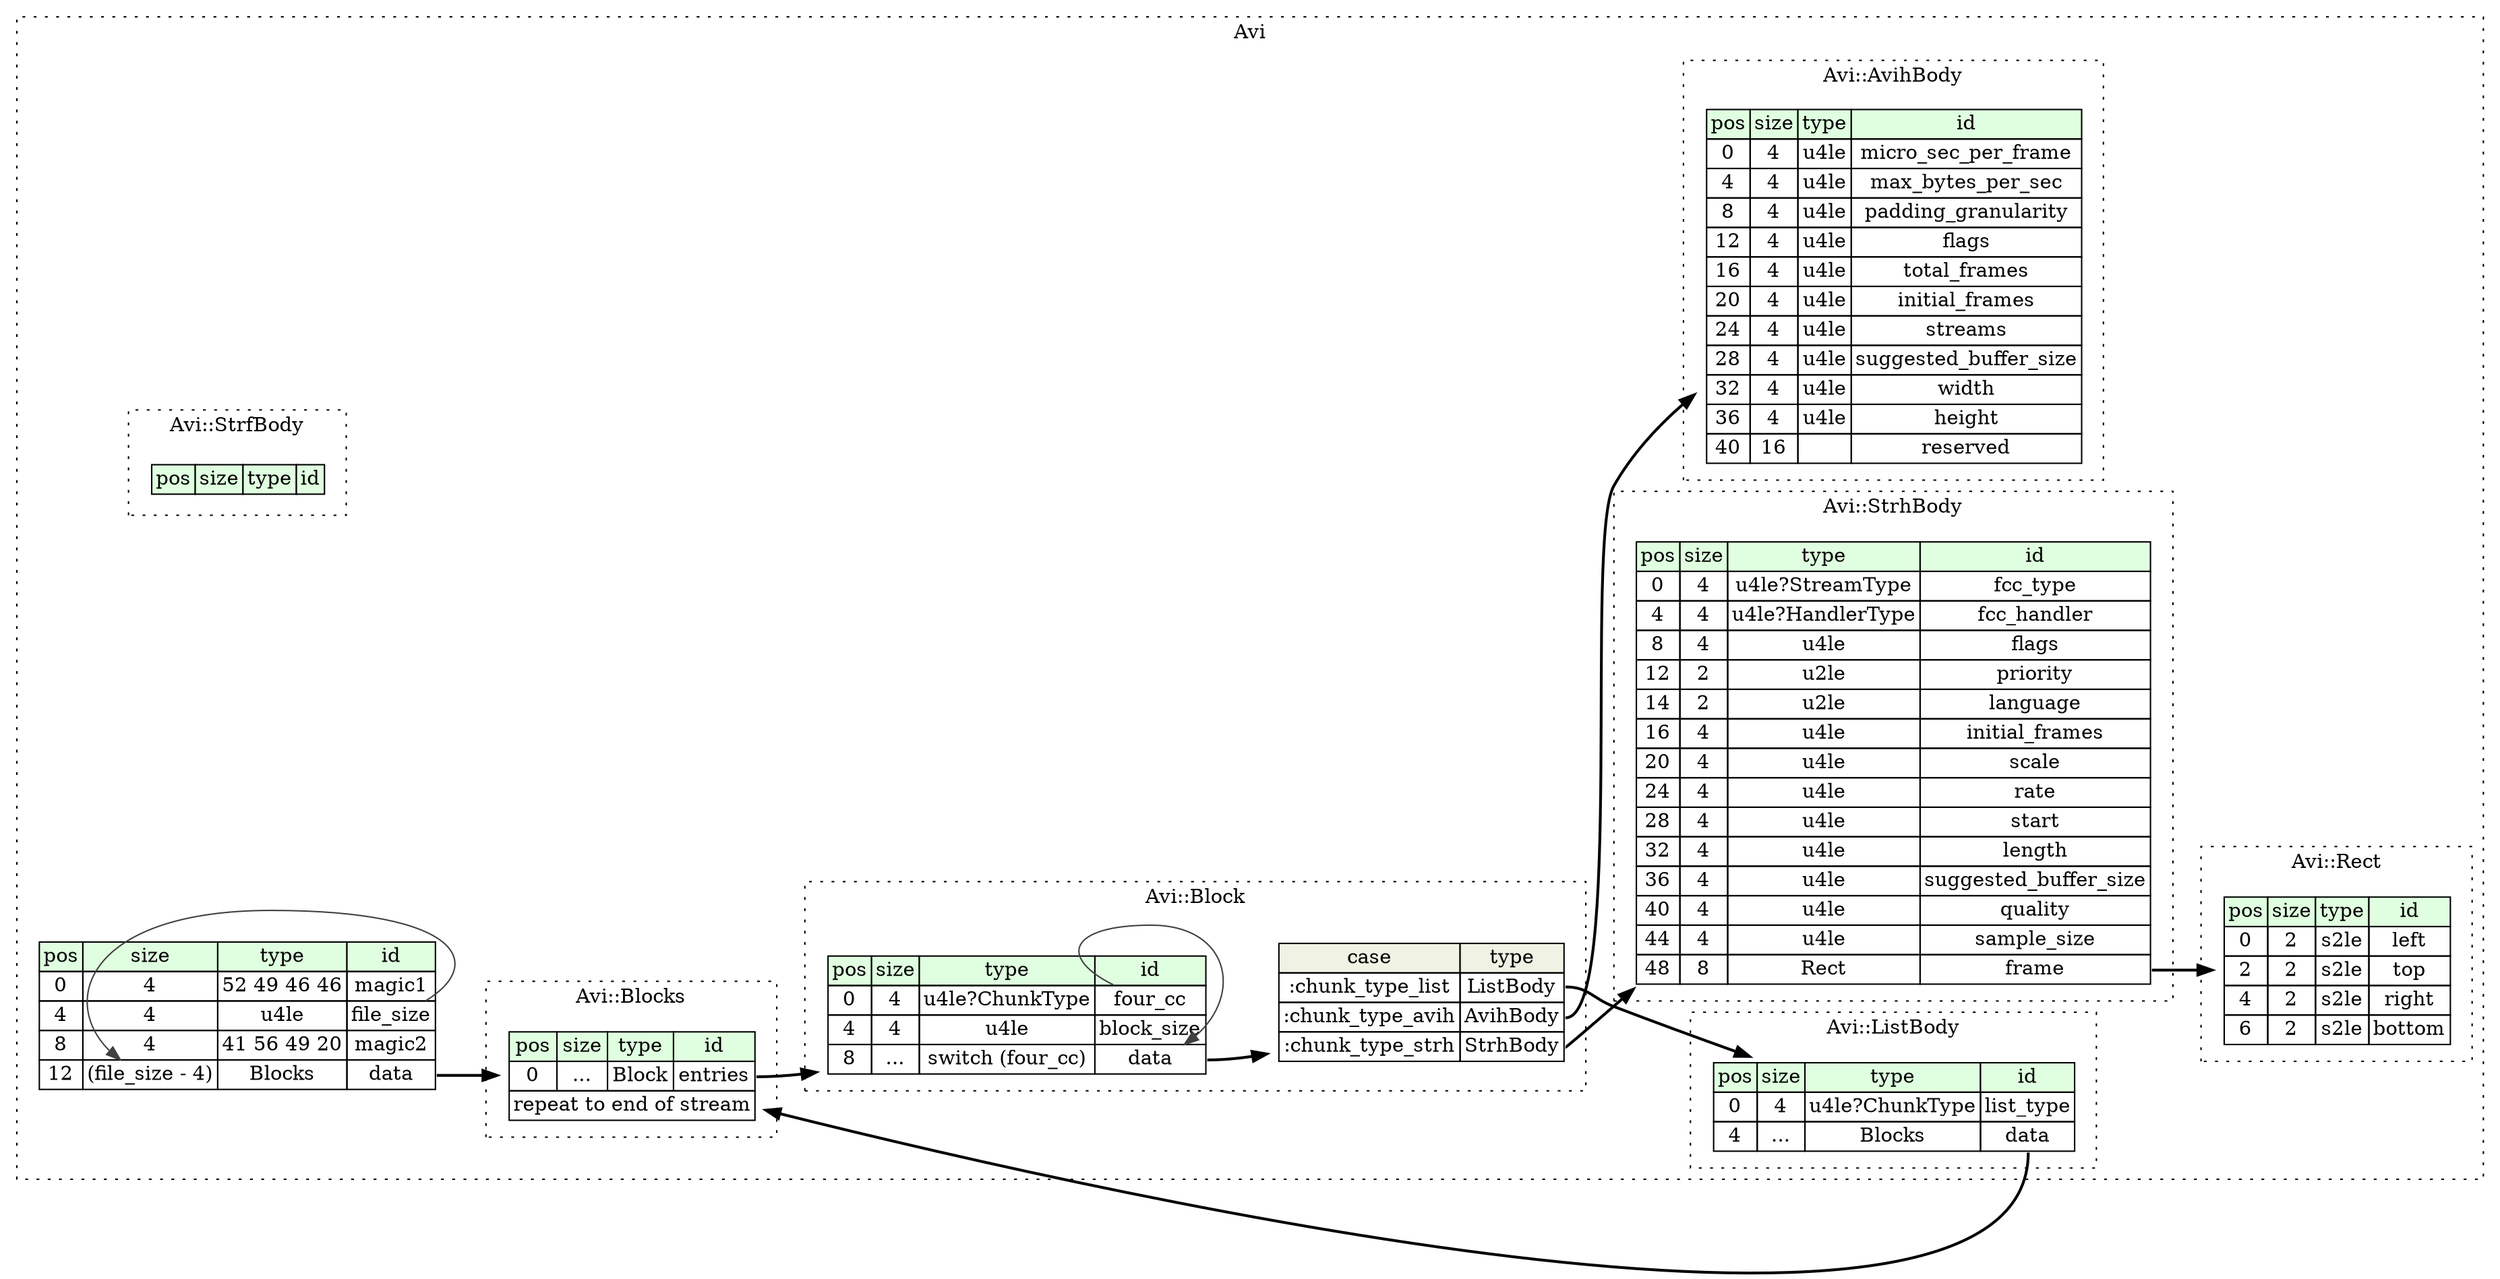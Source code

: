 digraph {
	rankdir=LR;
	node [shape=plaintext];
	subgraph cluster__avi {
		label="Avi";
		graph[style=dotted];

		avi__seq [label=<<TABLE BORDER="0" CELLBORDER="1" CELLSPACING="0">
			<TR><TD BGCOLOR="#E0FFE0">pos</TD><TD BGCOLOR="#E0FFE0">size</TD><TD BGCOLOR="#E0FFE0">type</TD><TD BGCOLOR="#E0FFE0">id</TD></TR>
			<TR><TD PORT="magic1_pos">0</TD><TD PORT="magic1_size">4</TD><TD>52 49 46 46</TD><TD PORT="magic1_type">magic1</TD></TR>
			<TR><TD PORT="file_size_pos">4</TD><TD PORT="file_size_size">4</TD><TD>u4le</TD><TD PORT="file_size_type">file_size</TD></TR>
			<TR><TD PORT="magic2_pos">8</TD><TD PORT="magic2_size">4</TD><TD>41 56 49 20</TD><TD PORT="magic2_type">magic2</TD></TR>
			<TR><TD PORT="data_pos">12</TD><TD PORT="data_size">(file_size - 4)</TD><TD>Blocks</TD><TD PORT="data_type">data</TD></TR>
		</TABLE>>];
		subgraph cluster__list_body {
			label="Avi::ListBody";
			graph[style=dotted];

			list_body__seq [label=<<TABLE BORDER="0" CELLBORDER="1" CELLSPACING="0">
				<TR><TD BGCOLOR="#E0FFE0">pos</TD><TD BGCOLOR="#E0FFE0">size</TD><TD BGCOLOR="#E0FFE0">type</TD><TD BGCOLOR="#E0FFE0">id</TD></TR>
				<TR><TD PORT="list_type_pos">0</TD><TD PORT="list_type_size">4</TD><TD>u4le?ChunkType</TD><TD PORT="list_type_type">list_type</TD></TR>
				<TR><TD PORT="data_pos">4</TD><TD PORT="data_size">...</TD><TD>Blocks</TD><TD PORT="data_type">data</TD></TR>
			</TABLE>>];
		}
		subgraph cluster__rect {
			label="Avi::Rect";
			graph[style=dotted];

			rect__seq [label=<<TABLE BORDER="0" CELLBORDER="1" CELLSPACING="0">
				<TR><TD BGCOLOR="#E0FFE0">pos</TD><TD BGCOLOR="#E0FFE0">size</TD><TD BGCOLOR="#E0FFE0">type</TD><TD BGCOLOR="#E0FFE0">id</TD></TR>
				<TR><TD PORT="left_pos">0</TD><TD PORT="left_size">2</TD><TD>s2le</TD><TD PORT="left_type">left</TD></TR>
				<TR><TD PORT="top_pos">2</TD><TD PORT="top_size">2</TD><TD>s2le</TD><TD PORT="top_type">top</TD></TR>
				<TR><TD PORT="right_pos">4</TD><TD PORT="right_size">2</TD><TD>s2le</TD><TD PORT="right_type">right</TD></TR>
				<TR><TD PORT="bottom_pos">6</TD><TD PORT="bottom_size">2</TD><TD>s2le</TD><TD PORT="bottom_type">bottom</TD></TR>
			</TABLE>>];
		}
		subgraph cluster__blocks {
			label="Avi::Blocks";
			graph[style=dotted];

			blocks__seq [label=<<TABLE BORDER="0" CELLBORDER="1" CELLSPACING="0">
				<TR><TD BGCOLOR="#E0FFE0">pos</TD><TD BGCOLOR="#E0FFE0">size</TD><TD BGCOLOR="#E0FFE0">type</TD><TD BGCOLOR="#E0FFE0">id</TD></TR>
				<TR><TD PORT="entries_pos">0</TD><TD PORT="entries_size">...</TD><TD>Block</TD><TD PORT="entries_type">entries</TD></TR>
				<TR><TD COLSPAN="4" PORT="entries__repeat">repeat to end of stream</TD></TR>
			</TABLE>>];
		}
		subgraph cluster__avih_body {
			label="Avi::AvihBody";
			graph[style=dotted];

			avih_body__seq [label=<<TABLE BORDER="0" CELLBORDER="1" CELLSPACING="0">
				<TR><TD BGCOLOR="#E0FFE0">pos</TD><TD BGCOLOR="#E0FFE0">size</TD><TD BGCOLOR="#E0FFE0">type</TD><TD BGCOLOR="#E0FFE0">id</TD></TR>
				<TR><TD PORT="micro_sec_per_frame_pos">0</TD><TD PORT="micro_sec_per_frame_size">4</TD><TD>u4le</TD><TD PORT="micro_sec_per_frame_type">micro_sec_per_frame</TD></TR>
				<TR><TD PORT="max_bytes_per_sec_pos">4</TD><TD PORT="max_bytes_per_sec_size">4</TD><TD>u4le</TD><TD PORT="max_bytes_per_sec_type">max_bytes_per_sec</TD></TR>
				<TR><TD PORT="padding_granularity_pos">8</TD><TD PORT="padding_granularity_size">4</TD><TD>u4le</TD><TD PORT="padding_granularity_type">padding_granularity</TD></TR>
				<TR><TD PORT="flags_pos">12</TD><TD PORT="flags_size">4</TD><TD>u4le</TD><TD PORT="flags_type">flags</TD></TR>
				<TR><TD PORT="total_frames_pos">16</TD><TD PORT="total_frames_size">4</TD><TD>u4le</TD><TD PORT="total_frames_type">total_frames</TD></TR>
				<TR><TD PORT="initial_frames_pos">20</TD><TD PORT="initial_frames_size">4</TD><TD>u4le</TD><TD PORT="initial_frames_type">initial_frames</TD></TR>
				<TR><TD PORT="streams_pos">24</TD><TD PORT="streams_size">4</TD><TD>u4le</TD><TD PORT="streams_type">streams</TD></TR>
				<TR><TD PORT="suggested_buffer_size_pos">28</TD><TD PORT="suggested_buffer_size_size">4</TD><TD>u4le</TD><TD PORT="suggested_buffer_size_type">suggested_buffer_size</TD></TR>
				<TR><TD PORT="width_pos">32</TD><TD PORT="width_size">4</TD><TD>u4le</TD><TD PORT="width_type">width</TD></TR>
				<TR><TD PORT="height_pos">36</TD><TD PORT="height_size">4</TD><TD>u4le</TD><TD PORT="height_type">height</TD></TR>
				<TR><TD PORT="reserved_pos">40</TD><TD PORT="reserved_size">16</TD><TD></TD><TD PORT="reserved_type">reserved</TD></TR>
			</TABLE>>];
		}
		subgraph cluster__block {
			label="Avi::Block";
			graph[style=dotted];

			block__seq [label=<<TABLE BORDER="0" CELLBORDER="1" CELLSPACING="0">
				<TR><TD BGCOLOR="#E0FFE0">pos</TD><TD BGCOLOR="#E0FFE0">size</TD><TD BGCOLOR="#E0FFE0">type</TD><TD BGCOLOR="#E0FFE0">id</TD></TR>
				<TR><TD PORT="four_cc_pos">0</TD><TD PORT="four_cc_size">4</TD><TD>u4le?ChunkType</TD><TD PORT="four_cc_type">four_cc</TD></TR>
				<TR><TD PORT="block_size_pos">4</TD><TD PORT="block_size_size">4</TD><TD>u4le</TD><TD PORT="block_size_type">block_size</TD></TR>
				<TR><TD PORT="data_pos">8</TD><TD PORT="data_size">...</TD><TD>switch (four_cc)</TD><TD PORT="data_type">data</TD></TR>
			</TABLE>>];
block__seq_data_switch [label=<<TABLE BORDER="0" CELLBORDER="1" CELLSPACING="0">
	<TR><TD BGCOLOR="#F0F2E4">case</TD><TD BGCOLOR="#F0F2E4">type</TD></TR>
	<TR><TD>:chunk_type_list</TD><TD PORT="case0">ListBody</TD></TR>
	<TR><TD>:chunk_type_avih</TD><TD PORT="case1">AvihBody</TD></TR>
	<TR><TD>:chunk_type_strh</TD><TD PORT="case2">StrhBody</TD></TR>
</TABLE>>];
		}
		subgraph cluster__strh_body {
			label="Avi::StrhBody";
			graph[style=dotted];

			strh_body__seq [label=<<TABLE BORDER="0" CELLBORDER="1" CELLSPACING="0">
				<TR><TD BGCOLOR="#E0FFE0">pos</TD><TD BGCOLOR="#E0FFE0">size</TD><TD BGCOLOR="#E0FFE0">type</TD><TD BGCOLOR="#E0FFE0">id</TD></TR>
				<TR><TD PORT="fcc_type_pos">0</TD><TD PORT="fcc_type_size">4</TD><TD>u4le?StreamType</TD><TD PORT="fcc_type_type">fcc_type</TD></TR>
				<TR><TD PORT="fcc_handler_pos">4</TD><TD PORT="fcc_handler_size">4</TD><TD>u4le?HandlerType</TD><TD PORT="fcc_handler_type">fcc_handler</TD></TR>
				<TR><TD PORT="flags_pos">8</TD><TD PORT="flags_size">4</TD><TD>u4le</TD><TD PORT="flags_type">flags</TD></TR>
				<TR><TD PORT="priority_pos">12</TD><TD PORT="priority_size">2</TD><TD>u2le</TD><TD PORT="priority_type">priority</TD></TR>
				<TR><TD PORT="language_pos">14</TD><TD PORT="language_size">2</TD><TD>u2le</TD><TD PORT="language_type">language</TD></TR>
				<TR><TD PORT="initial_frames_pos">16</TD><TD PORT="initial_frames_size">4</TD><TD>u4le</TD><TD PORT="initial_frames_type">initial_frames</TD></TR>
				<TR><TD PORT="scale_pos">20</TD><TD PORT="scale_size">4</TD><TD>u4le</TD><TD PORT="scale_type">scale</TD></TR>
				<TR><TD PORT="rate_pos">24</TD><TD PORT="rate_size">4</TD><TD>u4le</TD><TD PORT="rate_type">rate</TD></TR>
				<TR><TD PORT="start_pos">28</TD><TD PORT="start_size">4</TD><TD>u4le</TD><TD PORT="start_type">start</TD></TR>
				<TR><TD PORT="length_pos">32</TD><TD PORT="length_size">4</TD><TD>u4le</TD><TD PORT="length_type">length</TD></TR>
				<TR><TD PORT="suggested_buffer_size_pos">36</TD><TD PORT="suggested_buffer_size_size">4</TD><TD>u4le</TD><TD PORT="suggested_buffer_size_type">suggested_buffer_size</TD></TR>
				<TR><TD PORT="quality_pos">40</TD><TD PORT="quality_size">4</TD><TD>u4le</TD><TD PORT="quality_type">quality</TD></TR>
				<TR><TD PORT="sample_size_pos">44</TD><TD PORT="sample_size_size">4</TD><TD>u4le</TD><TD PORT="sample_size_type">sample_size</TD></TR>
				<TR><TD PORT="frame_pos">48</TD><TD PORT="frame_size">8</TD><TD>Rect</TD><TD PORT="frame_type">frame</TD></TR>
			</TABLE>>];
		}
		subgraph cluster__strf_body {
			label="Avi::StrfBody";
			graph[style=dotted];

			strf_body__seq [label=<<TABLE BORDER="0" CELLBORDER="1" CELLSPACING="0">
				<TR><TD BGCOLOR="#E0FFE0">pos</TD><TD BGCOLOR="#E0FFE0">size</TD><TD BGCOLOR="#E0FFE0">type</TD><TD BGCOLOR="#E0FFE0">id</TD></TR>
			</TABLE>>];
		}
	}
	avi__seq:file_size_type -> avi__seq:data_size [color="#404040"];
	avi__seq:data_type -> blocks__seq [style=bold];
	list_body__seq:data_type -> blocks__seq [style=bold];
	blocks__seq:entries_type -> block__seq [style=bold];
	block__seq:data_type -> block__seq_data_switch [style=bold];
	block__seq_data_switch:case0 -> list_body__seq [style=bold];
	block__seq_data_switch:case1 -> avih_body__seq [style=bold];
	block__seq_data_switch:case2 -> strh_body__seq [style=bold];
	block__seq:four_cc_type -> block__seq:data_type [color="#404040"];
	strh_body__seq:frame_type -> rect__seq [style=bold];
}
